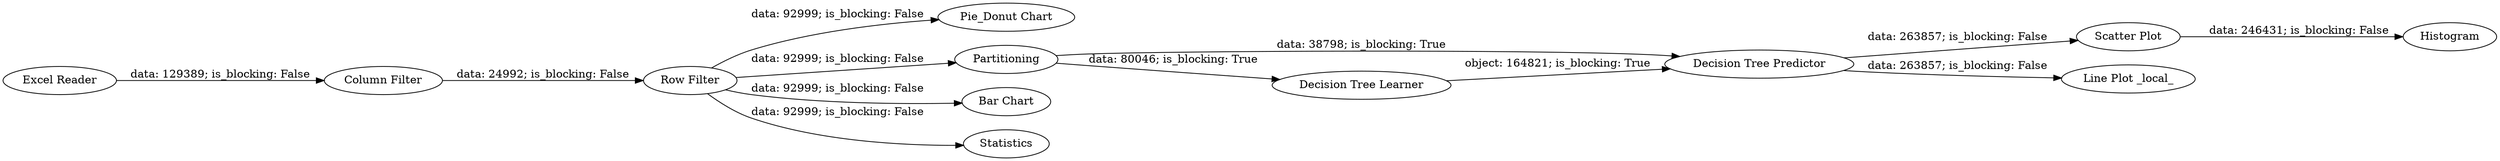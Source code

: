 digraph {
	"-1086278247315938199_2" [label="Column Filter"]
	"-1086278247315938199_5" [label="Pie_Donut Chart"]
	"-1086278247315938199_11" [label="Scatter Plot"]
	"-1086278247315938199_12" [label=Partitioning]
	"-1086278247315938199_247" [label="Line Plot _local_"]
	"-1086278247315938199_4" [label="Decision Tree Predictor"]
	"-1086278247315938199_246" [label="Decision Tree Learner"]
	"-1086278247315938199_7" [label="Bar Chart"]
	"-1086278247315938199_9" [label=Statistics]
	"-1086278247315938199_248" [label=Histogram]
	"-1086278247315938199_1" [label="Excel Reader"]
	"-1086278247315938199_245" [label="Row Filter"]
	"-1086278247315938199_246" -> "-1086278247315938199_4" [label="object: 164821; is_blocking: True"]
	"-1086278247315938199_12" -> "-1086278247315938199_4" [label="data: 38798; is_blocking: True"]
	"-1086278247315938199_11" -> "-1086278247315938199_248" [label="data: 246431; is_blocking: False"]
	"-1086278247315938199_245" -> "-1086278247315938199_7" [label="data: 92999; is_blocking: False"]
	"-1086278247315938199_12" -> "-1086278247315938199_246" [label="data: 80046; is_blocking: True"]
	"-1086278247315938199_245" -> "-1086278247315938199_12" [label="data: 92999; is_blocking: False"]
	"-1086278247315938199_2" -> "-1086278247315938199_245" [label="data: 24992; is_blocking: False"]
	"-1086278247315938199_4" -> "-1086278247315938199_11" [label="data: 263857; is_blocking: False"]
	"-1086278247315938199_4" -> "-1086278247315938199_247" [label="data: 263857; is_blocking: False"]
	"-1086278247315938199_245" -> "-1086278247315938199_9" [label="data: 92999; is_blocking: False"]
	"-1086278247315938199_245" -> "-1086278247315938199_5" [label="data: 92999; is_blocking: False"]
	"-1086278247315938199_1" -> "-1086278247315938199_2" [label="data: 129389; is_blocking: False"]
	rankdir=LR
}

